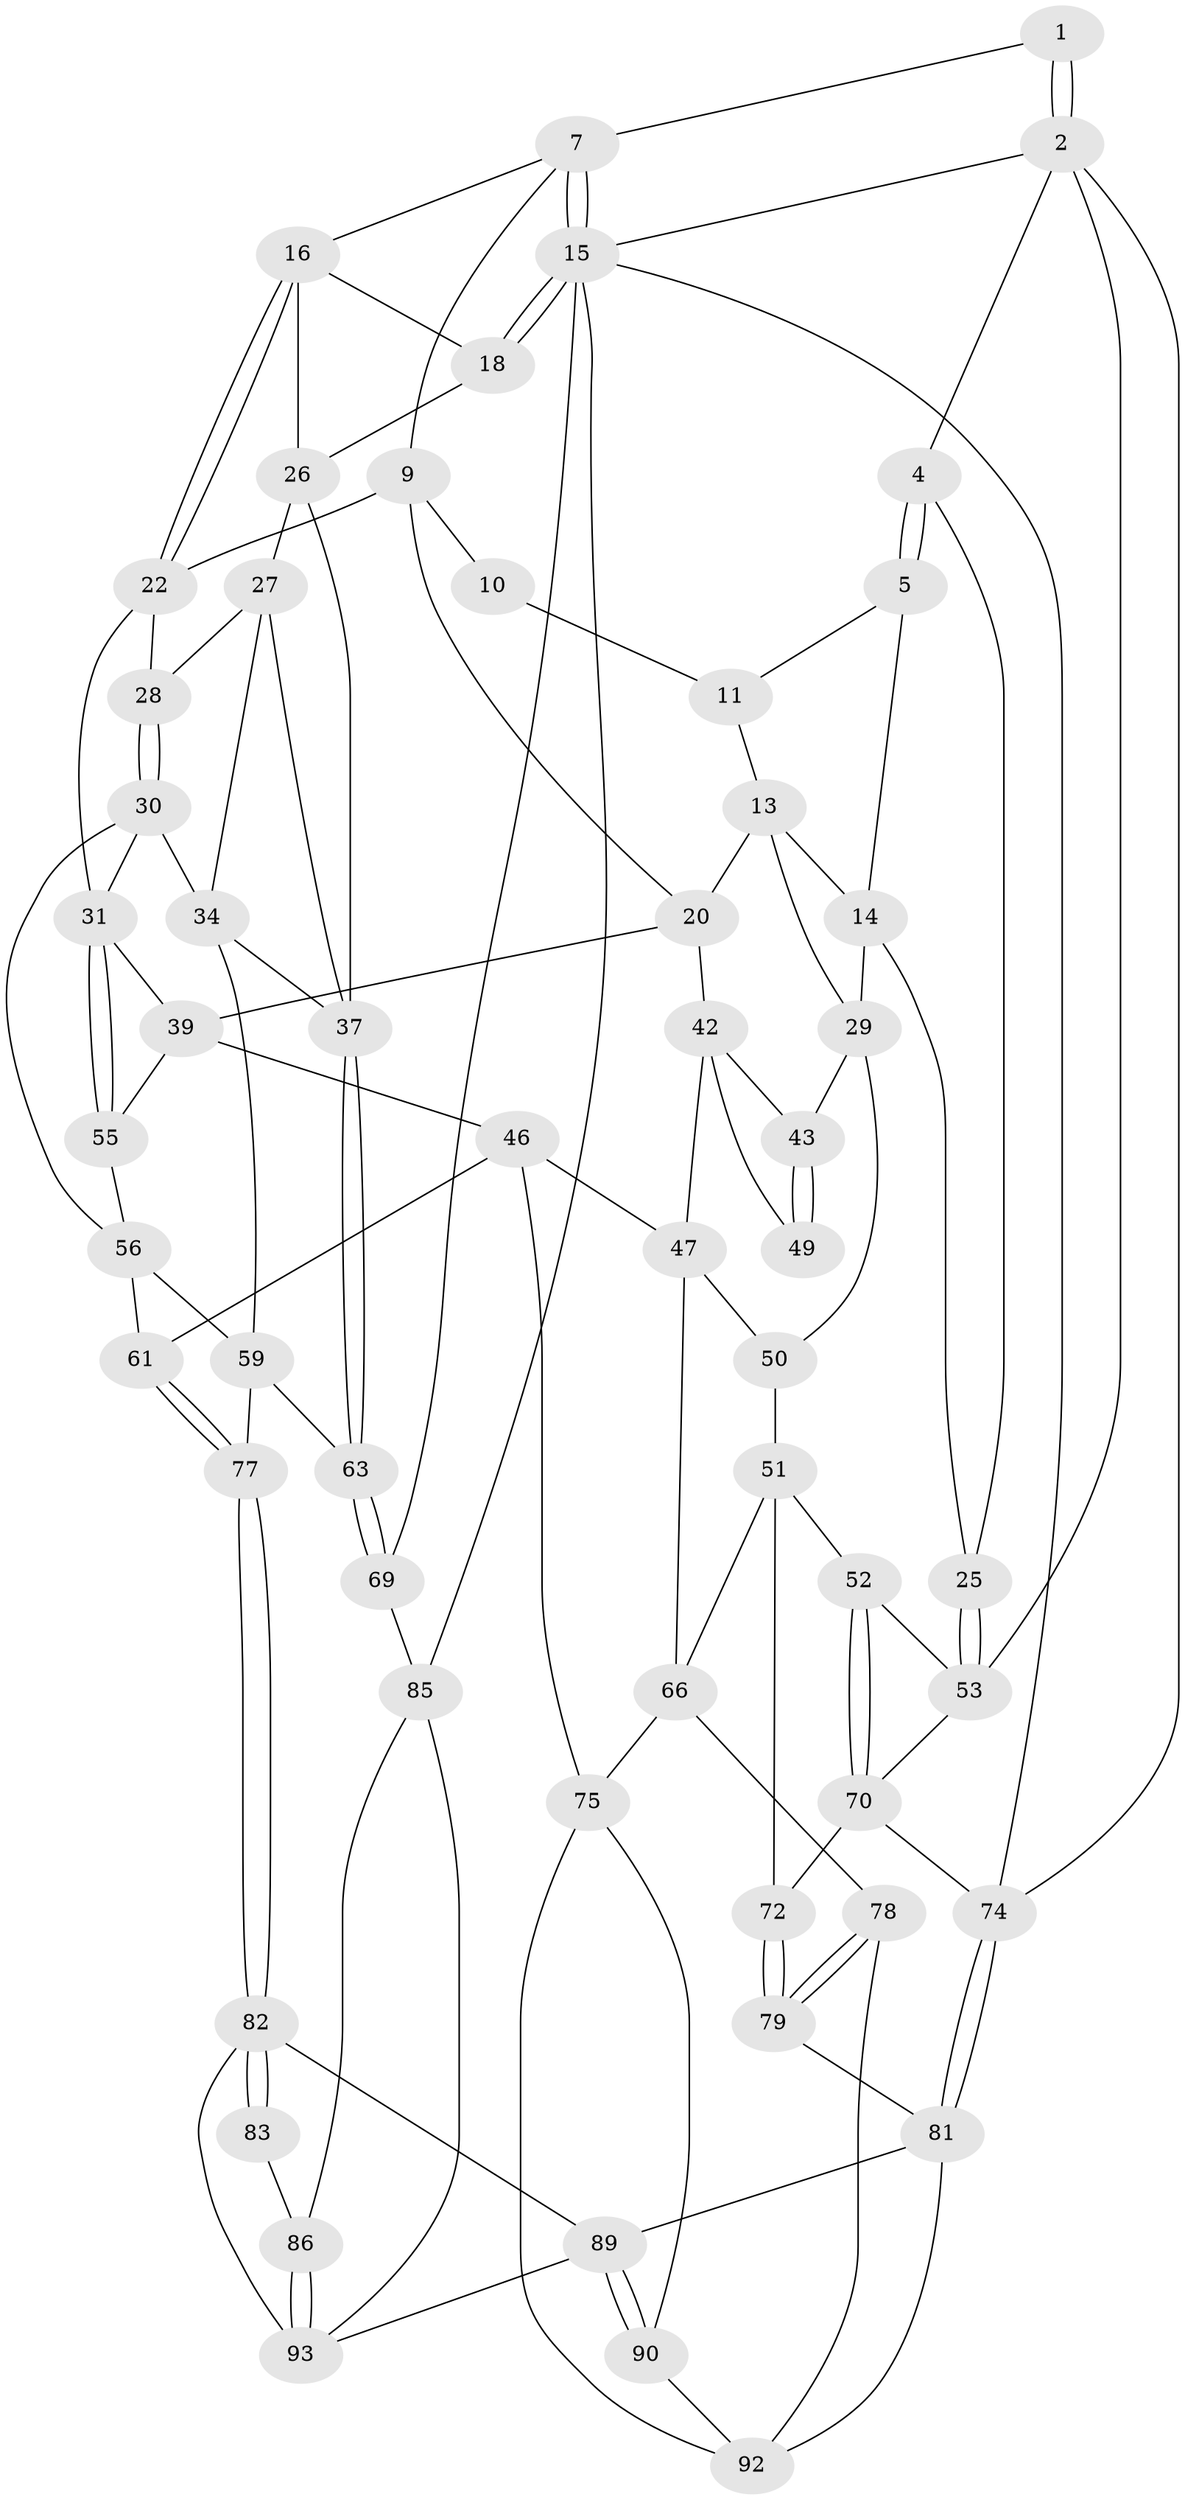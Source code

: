 // Generated by graph-tools (version 1.1) at 2025/24/03/03/25 07:24:34]
// undirected, 57 vertices, 122 edges
graph export_dot {
graph [start="1"]
  node [color=gray90,style=filled];
  1 [pos="+0.28183119000890616+0"];
  2 [pos="+0+0",super="+3"];
  4 [pos="+0+0.16289103002420877"];
  5 [pos="+0.21698265764476177+0.15507204803508412",super="+6"];
  7 [pos="+0.6401599234815859+0",super="+8"];
  9 [pos="+0.5212479733004471+0.12235866703210843",super="+19"];
  10 [pos="+0.45782513972890476+0.11936917553006468"];
  11 [pos="+0.3918170989346521+0.08332998757999532",super="+12"];
  13 [pos="+0.28508392275219485+0.21171267695404677",super="+21"];
  14 [pos="+0.23543253233080352+0.18212145850228453",super="+24"];
  15 [pos="+1+0",super="+68"];
  16 [pos="+0.7517184471470111+0.1619971074256155",super="+17"];
  18 [pos="+1+0"];
  20 [pos="+0.45708114860110105+0.30605496259021897",super="+41"];
  22 [pos="+0.7586138410792627+0.19599787480304992",super="+23"];
  25 [pos="+0.10335834017340018+0.36841358158827625"];
  26 [pos="+1+0.26351758592662317",super="+36"];
  27 [pos="+0.9149529347652369+0.2790310987967505",super="+33"];
  28 [pos="+0.7838242165412387+0.24911066206873558"];
  29 [pos="+0.26988302801349334+0.3876564146936147",super="+45"];
  30 [pos="+0.7366260447082332+0.36230886357613307",super="+35"];
  31 [pos="+0.6707072672533693+0.39049422085826824",super="+32"];
  34 [pos="+0.8137465969125092+0.4450227187473305",super="+58"];
  37 [pos="+1+0.6201695726590009",super="+38"];
  39 [pos="+0.5440286112997191+0.4752567102578659",super="+40"];
  42 [pos="+0.40408964588404434+0.39449955986618784",super="+48"];
  43 [pos="+0.3588021166491954+0.42270851042232466",super="+44"];
  46 [pos="+0.4756004958704357+0.5834548520721305",super="+62"];
  47 [pos="+0.4316909646733709+0.5809375036494279",super="+60"];
  49 [pos="+0.3832346770591033+0.49217403466064924"];
  50 [pos="+0.24158036735266786+0.48762195525257895"];
  51 [pos="+0.13804633562316443+0.4901661040040232",super="+67"];
  52 [pos="+0.12919040709814175+0.4880179862826765"];
  53 [pos="+0.10831054437680317+0.4500560591533024",super="+54"];
  55 [pos="+0.6431603409661159+0.4533869098306973"];
  56 [pos="+0.7245518572532629+0.6108915355928639",super="+57"];
  59 [pos="+0.8290593370752601+0.5862687380104418",super="+65"];
  61 [pos="+0.6250706753993316+0.6915122586236495"];
  63 [pos="+1+0.6222114673444724",super="+64"];
  66 [pos="+0.3195370510656893+0.6322841946784837",super="+76"];
  69 [pos="+1+0.8930273081512747"];
  70 [pos="+0.03917519080246289+0.6021857322383896",super="+71"];
  72 [pos="+0.17187189964842187+0.6667350082603198",super="+73"];
  74 [pos="+0+1"];
  75 [pos="+0.502335896004391+0.770766557697759",super="+91"];
  77 [pos="+0.6958937552803708+0.797772730170771"];
  78 [pos="+0.30191265102009884+0.814660231209267"];
  79 [pos="+0.2061708963587406+0.8646468414035128",super="+80"];
  81 [pos="+0+1",super="+95"];
  82 [pos="+0.6961366261370422+0.7984618177534375",super="+88"];
  83 [pos="+0.7651347670430948+0.816794523933755",super="+84"];
  85 [pos="+0.9167949309354119+0.9139226143678892",super="+96"];
  86 [pos="+0.8961597013227692+0.8912036736211463",super="+87"];
  89 [pos="+0.6252837916181458+0.9999837308497775",super="+98"];
  90 [pos="+0.4998104721827846+0.9149798632276087"];
  92 [pos="+0.39133970341012814+0.8969636592398382",super="+94"];
  93 [pos="+0.8186246698881594+0.9615456032190829",super="+97"];
  1 -- 2;
  1 -- 2;
  1 -- 7;
  2 -- 15;
  2 -- 74;
  2 -- 4;
  2 -- 53;
  4 -- 5;
  4 -- 5;
  4 -- 25;
  5 -- 14;
  5 -- 11;
  7 -- 15;
  7 -- 15;
  7 -- 16;
  7 -- 9;
  9 -- 10;
  9 -- 20;
  9 -- 22;
  10 -- 11 [weight=2];
  11 -- 13;
  13 -- 14;
  13 -- 29;
  13 -- 20;
  14 -- 25;
  14 -- 29;
  15 -- 18;
  15 -- 18;
  15 -- 74;
  15 -- 69;
  15 -- 85;
  16 -- 22;
  16 -- 22;
  16 -- 18;
  16 -- 26;
  18 -- 26;
  20 -- 42;
  20 -- 39;
  22 -- 28;
  22 -- 31;
  25 -- 53;
  25 -- 53;
  26 -- 27;
  26 -- 37;
  27 -- 28;
  27 -- 34;
  27 -- 37;
  28 -- 30;
  28 -- 30;
  29 -- 50;
  29 -- 43;
  30 -- 31;
  30 -- 56;
  30 -- 34;
  31 -- 55;
  31 -- 55;
  31 -- 39;
  34 -- 59;
  34 -- 37;
  37 -- 63;
  37 -- 63;
  39 -- 55;
  39 -- 46;
  42 -- 43;
  42 -- 49;
  42 -- 47;
  43 -- 49 [weight=2];
  43 -- 49;
  46 -- 47;
  46 -- 75;
  46 -- 61;
  47 -- 50;
  47 -- 66;
  50 -- 51;
  51 -- 52;
  51 -- 72;
  51 -- 66;
  52 -- 53;
  52 -- 70;
  52 -- 70;
  53 -- 70;
  55 -- 56;
  56 -- 59;
  56 -- 61;
  59 -- 77;
  59 -- 63;
  61 -- 77;
  61 -- 77;
  63 -- 69;
  63 -- 69;
  66 -- 75;
  66 -- 78;
  69 -- 85;
  70 -- 74;
  70 -- 72;
  72 -- 79 [weight=2];
  72 -- 79;
  74 -- 81;
  74 -- 81;
  75 -- 90;
  75 -- 92;
  77 -- 82;
  77 -- 82;
  78 -- 79;
  78 -- 79;
  78 -- 92;
  79 -- 81;
  81 -- 89;
  81 -- 92;
  82 -- 83;
  82 -- 83;
  82 -- 89;
  82 -- 93;
  83 -- 86 [weight=2];
  85 -- 86;
  85 -- 93;
  86 -- 93;
  86 -- 93;
  89 -- 90;
  89 -- 90;
  89 -- 93;
  90 -- 92;
}
